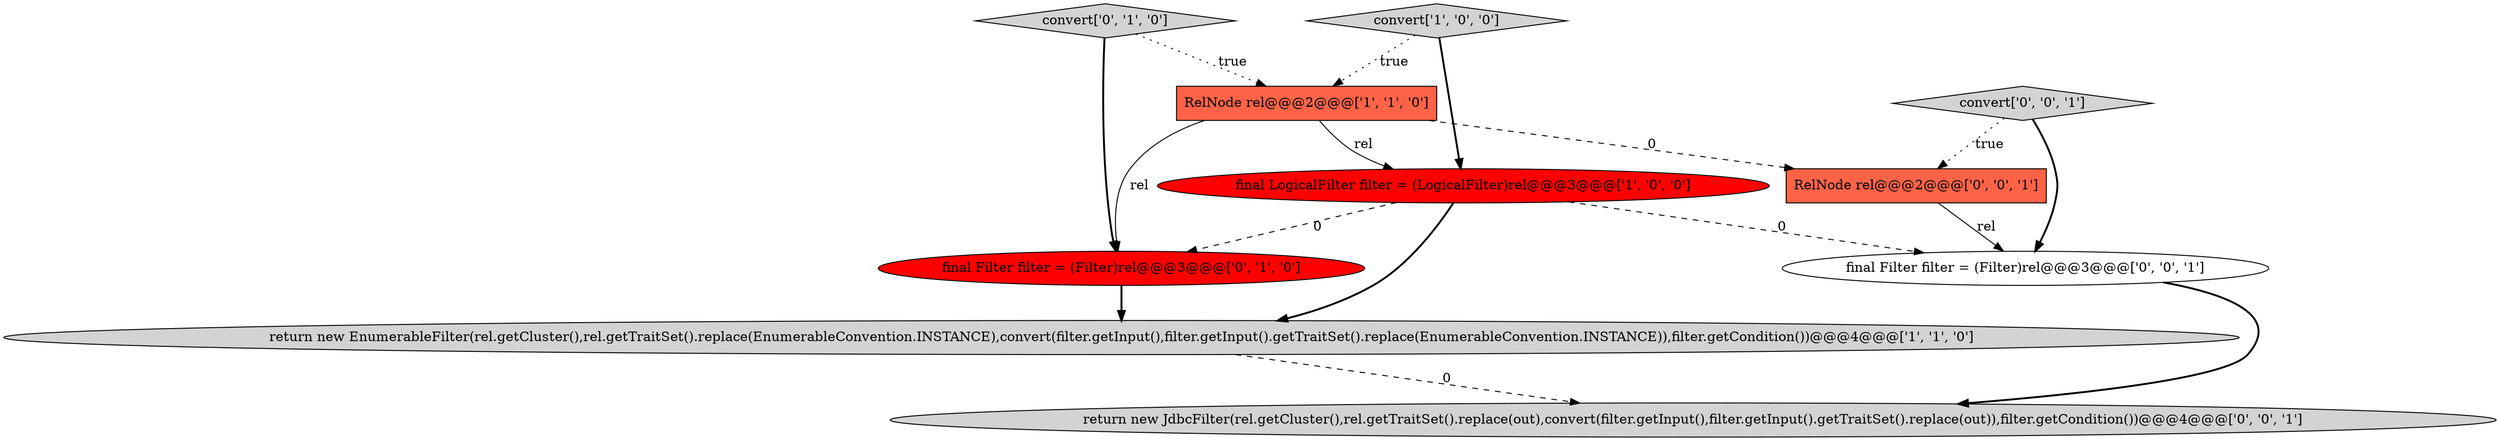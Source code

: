 digraph {
5 [style = filled, label = "final Filter filter = (Filter)rel@@@3@@@['0', '1', '0']", fillcolor = red, shape = ellipse image = "AAA1AAABBB2BBB"];
4 [style = filled, label = "convert['0', '1', '0']", fillcolor = lightgray, shape = diamond image = "AAA0AAABBB2BBB"];
2 [style = filled, label = "final LogicalFilter filter = (LogicalFilter)rel@@@3@@@['1', '0', '0']", fillcolor = red, shape = ellipse image = "AAA1AAABBB1BBB"];
8 [style = filled, label = "convert['0', '0', '1']", fillcolor = lightgray, shape = diamond image = "AAA0AAABBB3BBB"];
3 [style = filled, label = "return new EnumerableFilter(rel.getCluster(),rel.getTraitSet().replace(EnumerableConvention.INSTANCE),convert(filter.getInput(),filter.getInput().getTraitSet().replace(EnumerableConvention.INSTANCE)),filter.getCondition())@@@4@@@['1', '1', '0']", fillcolor = lightgray, shape = ellipse image = "AAA0AAABBB1BBB"];
7 [style = filled, label = "final Filter filter = (Filter)rel@@@3@@@['0', '0', '1']", fillcolor = white, shape = ellipse image = "AAA0AAABBB3BBB"];
0 [style = filled, label = "RelNode rel@@@2@@@['1', '1', '0']", fillcolor = tomato, shape = box image = "AAA0AAABBB1BBB"];
9 [style = filled, label = "RelNode rel@@@2@@@['0', '0', '1']", fillcolor = tomato, shape = box image = "AAA0AAABBB3BBB"];
6 [style = filled, label = "return new JdbcFilter(rel.getCluster(),rel.getTraitSet().replace(out),convert(filter.getInput(),filter.getInput().getTraitSet().replace(out)),filter.getCondition())@@@4@@@['0', '0', '1']", fillcolor = lightgray, shape = ellipse image = "AAA0AAABBB3BBB"];
1 [style = filled, label = "convert['1', '0', '0']", fillcolor = lightgray, shape = diamond image = "AAA0AAABBB1BBB"];
8->7 [style = bold, label=""];
5->3 [style = bold, label=""];
0->2 [style = solid, label="rel"];
0->5 [style = solid, label="rel"];
2->5 [style = dashed, label="0"];
1->2 [style = bold, label=""];
3->6 [style = dashed, label="0"];
7->6 [style = bold, label=""];
1->0 [style = dotted, label="true"];
8->9 [style = dotted, label="true"];
0->9 [style = dashed, label="0"];
9->7 [style = solid, label="rel"];
2->7 [style = dashed, label="0"];
4->5 [style = bold, label=""];
2->3 [style = bold, label=""];
4->0 [style = dotted, label="true"];
}
